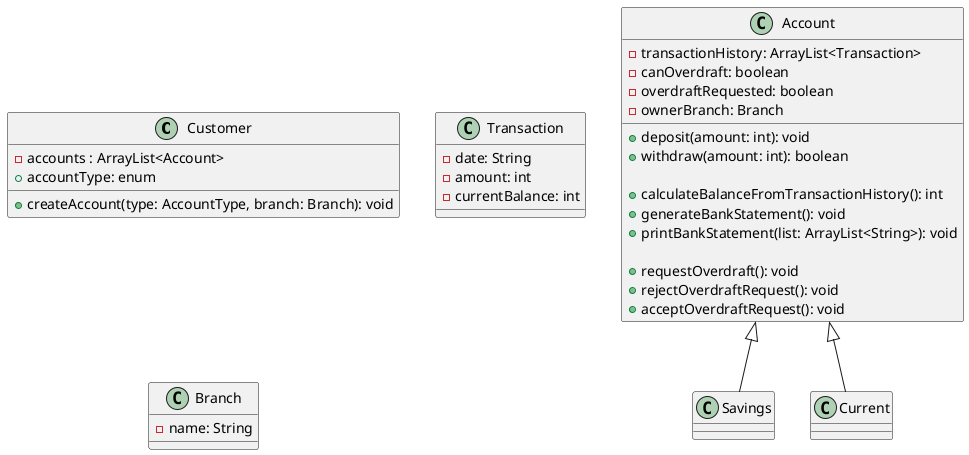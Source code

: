 @startuml

Class Customer {
- accounts : ArrayList<Account>
+ accountType: enum
+ createAccount(type: AccountType, branch: Branch): void
}

Class Account {
- transactionHistory: ArrayList<Transaction>
- canOverdraft: boolean
- overdraftRequested: boolean
- ownerBranch: Branch

+ deposit(amount: int): void
+ withdraw(amount: int): boolean

+ calculateBalanceFromTransactionHistory(): int
+ generateBankStatement(): void
+ printBankStatement(list: ArrayList<String>): void

+ requestOverdraft(): void
+ rejectOverdraftRequest(): void
+ acceptOverdraftRequest(): void
}

Class Savings extends Account {
}

Class Current extends Account {
}

Class Transaction {
- date: String
- amount: int
- currentBalance: int
}

Class Branch {
- name: String
}
@enduml